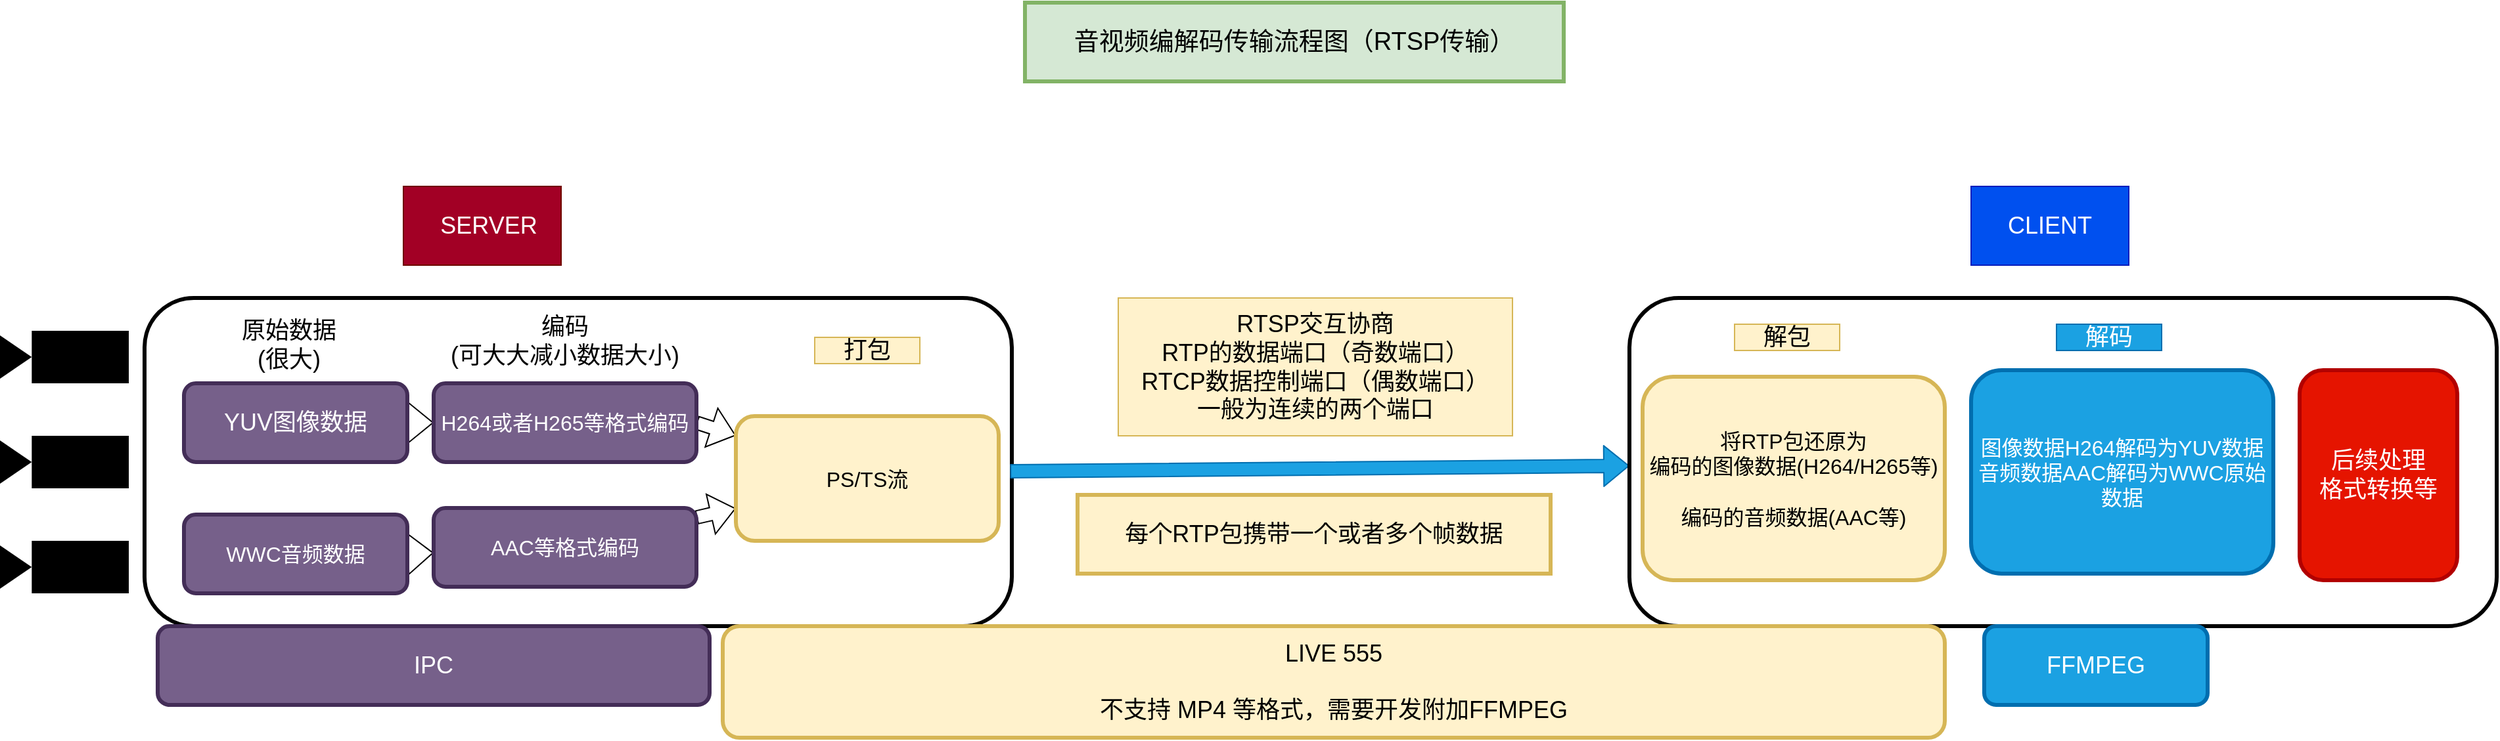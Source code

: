 <mxfile version="15.1.2" type="github">
  <diagram id="PSfZSLlQDoP36kE74XVU" name="Page-1">
    <mxGraphModel dx="2889" dy="1112" grid="1" gridSize="10" guides="1" tooltips="1" connect="1" arrows="1" fold="1" page="1" pageScale="1" pageWidth="827" pageHeight="1169" math="0" shadow="0">
      <root>
        <mxCell id="0" />
        <mxCell id="1" parent="0" />
        <mxCell id="QF4vBQPAdgZfjIRWzR2f-1" value="&lt;div&gt;&amp;nbsp; SERVER&lt;/div&gt;" style="rounded=0;whiteSpace=wrap;html=1;fontSize=18;fillColor=#a20025;strokeColor=#6F0000;fontColor=#ffffff;" vertex="1" parent="1">
          <mxGeometry x="-413" y="250" width="120" height="60" as="geometry" />
        </mxCell>
        <mxCell id="QF4vBQPAdgZfjIRWzR2f-2" value="CLIENT" style="rounded=0;whiteSpace=wrap;html=1;fontSize=18;fillColor=#0050ef;strokeColor=#001DBC;fontColor=#ffffff;" vertex="1" parent="1">
          <mxGeometry x="780" y="250" width="120" height="60" as="geometry" />
        </mxCell>
        <mxCell id="QF4vBQPAdgZfjIRWzR2f-3" value="&lt;div&gt;音视频编解码传输流程图（RTSP传输）&lt;/div&gt;" style="rounded=0;whiteSpace=wrap;html=1;fillColor=#d5e8d4;strokeColor=#82b366;strokeWidth=3;fontSize=19;" vertex="1" parent="1">
          <mxGeometry x="60" y="110" width="410" height="60" as="geometry" />
        </mxCell>
        <mxCell id="QF4vBQPAdgZfjIRWzR2f-4" value="" style="rounded=1;whiteSpace=wrap;html=1;fontSize=18;strokeWidth=3;" vertex="1" parent="1">
          <mxGeometry x="-610" y="335" width="660" height="250" as="geometry" />
        </mxCell>
        <mxCell id="QF4vBQPAdgZfjIRWzR2f-25" style="edgeStyle=none;shape=flexArrow;rounded=0;orthogonalLoop=1;jettySize=auto;html=1;exitX=1;exitY=0.5;exitDx=0;exitDy=0;entryX=0;entryY=0.5;entryDx=0;entryDy=0;fontSize=16;" edge="1" parent="1" source="QF4vBQPAdgZfjIRWzR2f-5" target="QF4vBQPAdgZfjIRWzR2f-21">
          <mxGeometry relative="1" as="geometry" />
        </mxCell>
        <mxCell id="QF4vBQPAdgZfjIRWzR2f-5" value="YUV图像数据" style="rounded=1;whiteSpace=wrap;html=1;fontSize=18;strokeWidth=3;fillColor=#76608a;strokeColor=#432D57;fontColor=#ffffff;" vertex="1" parent="1">
          <mxGeometry x="-580" y="400" width="170" height="60" as="geometry" />
        </mxCell>
        <mxCell id="QF4vBQPAdgZfjIRWzR2f-26" style="edgeStyle=none;shape=flexArrow;rounded=0;orthogonalLoop=1;jettySize=auto;html=1;exitX=1;exitY=0.5;exitDx=0;exitDy=0;fontSize=16;" edge="1" parent="1" source="QF4vBQPAdgZfjIRWzR2f-6" target="QF4vBQPAdgZfjIRWzR2f-23">
          <mxGeometry relative="1" as="geometry" />
        </mxCell>
        <mxCell id="QF4vBQPAdgZfjIRWzR2f-6" value="WWC音频数据" style="rounded=1;whiteSpace=wrap;html=1;fontSize=16;strokeWidth=3;fillColor=#76608a;strokeColor=#432D57;fontColor=#ffffff;" vertex="1" parent="1">
          <mxGeometry x="-580" y="500" width="170" height="60" as="geometry" />
        </mxCell>
        <mxCell id="QF4vBQPAdgZfjIRWzR2f-8" value="" style="shape=mxgraph.signs.tech.video_camera;html=1;pointerEvents=1;fillColor=#000000;strokeColor=none;verticalLabelPosition=bottom;verticalAlign=top;align=center;fontSize=16;rotation=-180;" vertex="1" parent="1">
          <mxGeometry x="-720" y="520" width="98" height="40" as="geometry" />
        </mxCell>
        <mxCell id="QF4vBQPAdgZfjIRWzR2f-9" value="" style="shape=mxgraph.signs.tech.video_camera;html=1;pointerEvents=1;fillColor=#000000;strokeColor=none;verticalLabelPosition=bottom;verticalAlign=top;align=center;fontSize=16;rotation=-180;" vertex="1" parent="1">
          <mxGeometry x="-720" y="440" width="98" height="40" as="geometry" />
        </mxCell>
        <mxCell id="QF4vBQPAdgZfjIRWzR2f-10" value="" style="shape=mxgraph.signs.tech.video_camera;html=1;pointerEvents=1;fillColor=#000000;strokeColor=none;verticalLabelPosition=bottom;verticalAlign=top;align=center;fontSize=16;rotation=-180;" vertex="1" parent="1">
          <mxGeometry x="-720" y="360" width="98" height="40" as="geometry" />
        </mxCell>
        <mxCell id="QF4vBQPAdgZfjIRWzR2f-33" style="edgeStyle=none;shape=flexArrow;rounded=0;orthogonalLoop=1;jettySize=auto;html=1;exitX=1;exitY=0.5;exitDx=0;exitDy=0;fontSize=18;" edge="1" parent="1" source="QF4vBQPAdgZfjIRWzR2f-21" target="QF4vBQPAdgZfjIRWzR2f-27">
          <mxGeometry relative="1" as="geometry" />
        </mxCell>
        <mxCell id="QF4vBQPAdgZfjIRWzR2f-21" value="H264或者H265等格式编码" style="rounded=1;whiteSpace=wrap;html=1;fontSize=16;strokeWidth=3;fillColor=#76608a;strokeColor=#432D57;fontColor=#ffffff;" vertex="1" parent="1">
          <mxGeometry x="-390" y="400" width="200" height="60" as="geometry" />
        </mxCell>
        <mxCell id="QF4vBQPAdgZfjIRWzR2f-32" value="" style="edgeStyle=none;shape=flexArrow;rounded=0;orthogonalLoop=1;jettySize=auto;html=1;fontSize=18;" edge="1" parent="1" source="QF4vBQPAdgZfjIRWzR2f-23" target="QF4vBQPAdgZfjIRWzR2f-27">
          <mxGeometry relative="1" as="geometry" />
        </mxCell>
        <mxCell id="QF4vBQPAdgZfjIRWzR2f-23" value="AAC等格式编码" style="rounded=1;whiteSpace=wrap;html=1;fontSize=16;strokeWidth=3;fillColor=#76608a;strokeColor=#432D57;fontColor=#ffffff;" vertex="1" parent="1">
          <mxGeometry x="-390" y="495" width="200" height="60" as="geometry" />
        </mxCell>
        <mxCell id="QF4vBQPAdgZfjIRWzR2f-27" value="&lt;div&gt;&lt;br&gt;&lt;/div&gt;&lt;div&gt;PS/TS流&lt;/div&gt;&lt;div&gt;&lt;br&gt;&lt;/div&gt;" style="rounded=1;whiteSpace=wrap;html=1;fontSize=16;strokeWidth=3;fillColor=#fff2cc;strokeColor=#d6b656;" vertex="1" parent="1">
          <mxGeometry x="-160" y="425" width="200" height="95" as="geometry" />
        </mxCell>
        <mxCell id="QF4vBQPAdgZfjIRWzR2f-29" value="&lt;div&gt;原始数据&lt;/div&gt;&lt;div&gt;(很大)&lt;br&gt;&lt;/div&gt;" style="text;html=1;strokeColor=none;fillColor=none;align=center;verticalAlign=middle;whiteSpace=wrap;rounded=0;fontSize=18;" vertex="1" parent="1">
          <mxGeometry x="-540" y="357.5" width="80" height="27.5" as="geometry" />
        </mxCell>
        <mxCell id="QF4vBQPAdgZfjIRWzR2f-30" value="&lt;div&gt;编码&lt;/div&gt;&lt;div&gt;(可大大减小数据大小)&lt;/div&gt;" style="text;html=1;strokeColor=none;fillColor=none;align=center;verticalAlign=middle;whiteSpace=wrap;rounded=0;fontSize=18;" vertex="1" parent="1">
          <mxGeometry x="-410" y="345" width="240" height="45" as="geometry" />
        </mxCell>
        <mxCell id="QF4vBQPAdgZfjIRWzR2f-31" value="打包" style="text;html=1;strokeColor=#d6b656;fillColor=#fff2cc;align=center;verticalAlign=middle;whiteSpace=wrap;rounded=0;fontSize=18;" vertex="1" parent="1">
          <mxGeometry x="-100" y="365" width="80" height="20" as="geometry" />
        </mxCell>
        <mxCell id="QF4vBQPAdgZfjIRWzR2f-34" value="" style="shape=flexArrow;endArrow=classic;html=1;fontSize=18;exitX=0.998;exitY=0.528;exitDx=0;exitDy=0;exitPerimeter=0;fillColor=#1ba1e2;strokeColor=#006EAF;" edge="1" parent="1" source="QF4vBQPAdgZfjIRWzR2f-4" target="QF4vBQPAdgZfjIRWzR2f-35">
          <mxGeometry width="50" height="50" relative="1" as="geometry">
            <mxPoint x="330" y="590" as="sourcePoint" />
            <mxPoint x="380" y="540" as="targetPoint" />
          </mxGeometry>
        </mxCell>
        <mxCell id="QF4vBQPAdgZfjIRWzR2f-35" value="" style="rounded=1;whiteSpace=wrap;html=1;fontSize=18;strokeWidth=3;" vertex="1" parent="1">
          <mxGeometry x="520" y="335" width="660" height="250" as="geometry" />
        </mxCell>
        <mxCell id="QF4vBQPAdgZfjIRWzR2f-36" value="&lt;div&gt;RTSP交互协商&lt;/div&gt;&lt;div&gt;RTP的数据端口（奇数端口）&lt;/div&gt;&lt;div&gt;RTCP数据控制端口（偶数端口）&lt;/div&gt;&lt;div&gt;一般为连续的两个端口&lt;br&gt;&lt;/div&gt;" style="text;html=1;strokeColor=#d6b656;fillColor=#fff2cc;align=center;verticalAlign=middle;whiteSpace=wrap;rounded=0;fontSize=18;" vertex="1" parent="1">
          <mxGeometry x="131" y="335" width="300" height="105" as="geometry" />
        </mxCell>
        <mxCell id="QF4vBQPAdgZfjIRWzR2f-38" value="&lt;div&gt;LIVE 555&lt;/div&gt;&lt;div&gt;&lt;br&gt;&lt;/div&gt;&lt;div&gt;不支持 MP4 等格式，需要开发附加FFMPEG&lt;/div&gt;" style="rounded=1;whiteSpace=wrap;html=1;fontSize=18;strokeWidth=3;fillColor=#fff2cc;strokeColor=#d6b656;" vertex="1" parent="1">
          <mxGeometry x="-170" y="585" width="930" height="85" as="geometry" />
        </mxCell>
        <mxCell id="QF4vBQPAdgZfjIRWzR2f-39" value="&lt;div&gt;将RTP包还原为&lt;/div&gt;&lt;div&gt;编码的图像数据(H264/H265等)&lt;/div&gt;&lt;div&gt;&lt;br&gt;&lt;/div&gt;&lt;div&gt;编码的音频数据(AAC等)&lt;br&gt;&lt;/div&gt;" style="rounded=1;whiteSpace=wrap;html=1;fontSize=16;strokeWidth=3;fillColor=#fff2cc;strokeColor=#d6b656;" vertex="1" parent="1">
          <mxGeometry x="530" y="395" width="230" height="155" as="geometry" />
        </mxCell>
        <mxCell id="QF4vBQPAdgZfjIRWzR2f-40" value="解包" style="text;html=1;strokeColor=#d6b656;fillColor=#fff2cc;align=center;verticalAlign=middle;whiteSpace=wrap;rounded=0;fontSize=18;" vertex="1" parent="1">
          <mxGeometry x="600" y="355" width="80" height="20" as="geometry" />
        </mxCell>
        <mxCell id="QF4vBQPAdgZfjIRWzR2f-42" value="每个RTP包携带一个或者多个帧数据" style="rounded=0;whiteSpace=wrap;html=1;fontSize=18;strokeWidth=3;fillColor=#fff2cc;strokeColor=#d6b656;" vertex="1" parent="1">
          <mxGeometry x="100" y="485" width="360" height="60" as="geometry" />
        </mxCell>
        <mxCell id="QF4vBQPAdgZfjIRWzR2f-44" value="解码" style="text;html=1;align=center;verticalAlign=middle;whiteSpace=wrap;rounded=0;fontSize=18;fillColor=#1ba1e2;strokeColor=#006EAF;fontColor=#ffffff;" vertex="1" parent="1">
          <mxGeometry x="845" y="355" width="80" height="20" as="geometry" />
        </mxCell>
        <mxCell id="QF4vBQPAdgZfjIRWzR2f-45" value="FFMPEG" style="rounded=1;whiteSpace=wrap;html=1;fontSize=18;strokeWidth=3;fillColor=#1ba1e2;strokeColor=#006EAF;fontColor=#ffffff;" vertex="1" parent="1">
          <mxGeometry x="790" y="585" width="170" height="60" as="geometry" />
        </mxCell>
        <mxCell id="QF4vBQPAdgZfjIRWzR2f-46" value="&lt;div&gt;图像数据H264解码为YUV数据&lt;/div&gt;&lt;div&gt;音频数据AAC解码为WWC原始数据&lt;br&gt;&lt;/div&gt;" style="rounded=1;whiteSpace=wrap;html=1;fontSize=16;strokeWidth=3;fillColor=#1ba1e2;strokeColor=#006EAF;fontColor=#ffffff;" vertex="1" parent="1">
          <mxGeometry x="780" y="390" width="230" height="155" as="geometry" />
        </mxCell>
        <mxCell id="QF4vBQPAdgZfjIRWzR2f-47" value="IPC" style="rounded=1;whiteSpace=wrap;html=1;fontSize=18;strokeWidth=3;fillColor=#76608a;strokeColor=#432D57;fontColor=#ffffff;" vertex="1" parent="1">
          <mxGeometry x="-600" y="585" width="420" height="60" as="geometry" />
        </mxCell>
        <mxCell id="QF4vBQPAdgZfjIRWzR2f-48" style="edgeStyle=none;shape=flexArrow;rounded=0;orthogonalLoop=1;jettySize=auto;html=1;exitX=1;exitY=0.5;exitDx=0;exitDy=0;fontSize=18;" edge="1" parent="1" source="QF4vBQPAdgZfjIRWzR2f-47" target="QF4vBQPAdgZfjIRWzR2f-47">
          <mxGeometry relative="1" as="geometry" />
        </mxCell>
        <mxCell id="QF4vBQPAdgZfjIRWzR2f-49" value="&lt;div&gt;后续处理&lt;/div&gt;&lt;div&gt;格式转换等&lt;br&gt;&lt;/div&gt;" style="rounded=1;whiteSpace=wrap;html=1;fontSize=18;strokeWidth=3;fillColor=#e51400;strokeColor=#B20000;fontColor=#ffffff;" vertex="1" parent="1">
          <mxGeometry x="1030" y="390" width="120" height="160" as="geometry" />
        </mxCell>
      </root>
    </mxGraphModel>
  </diagram>
</mxfile>
